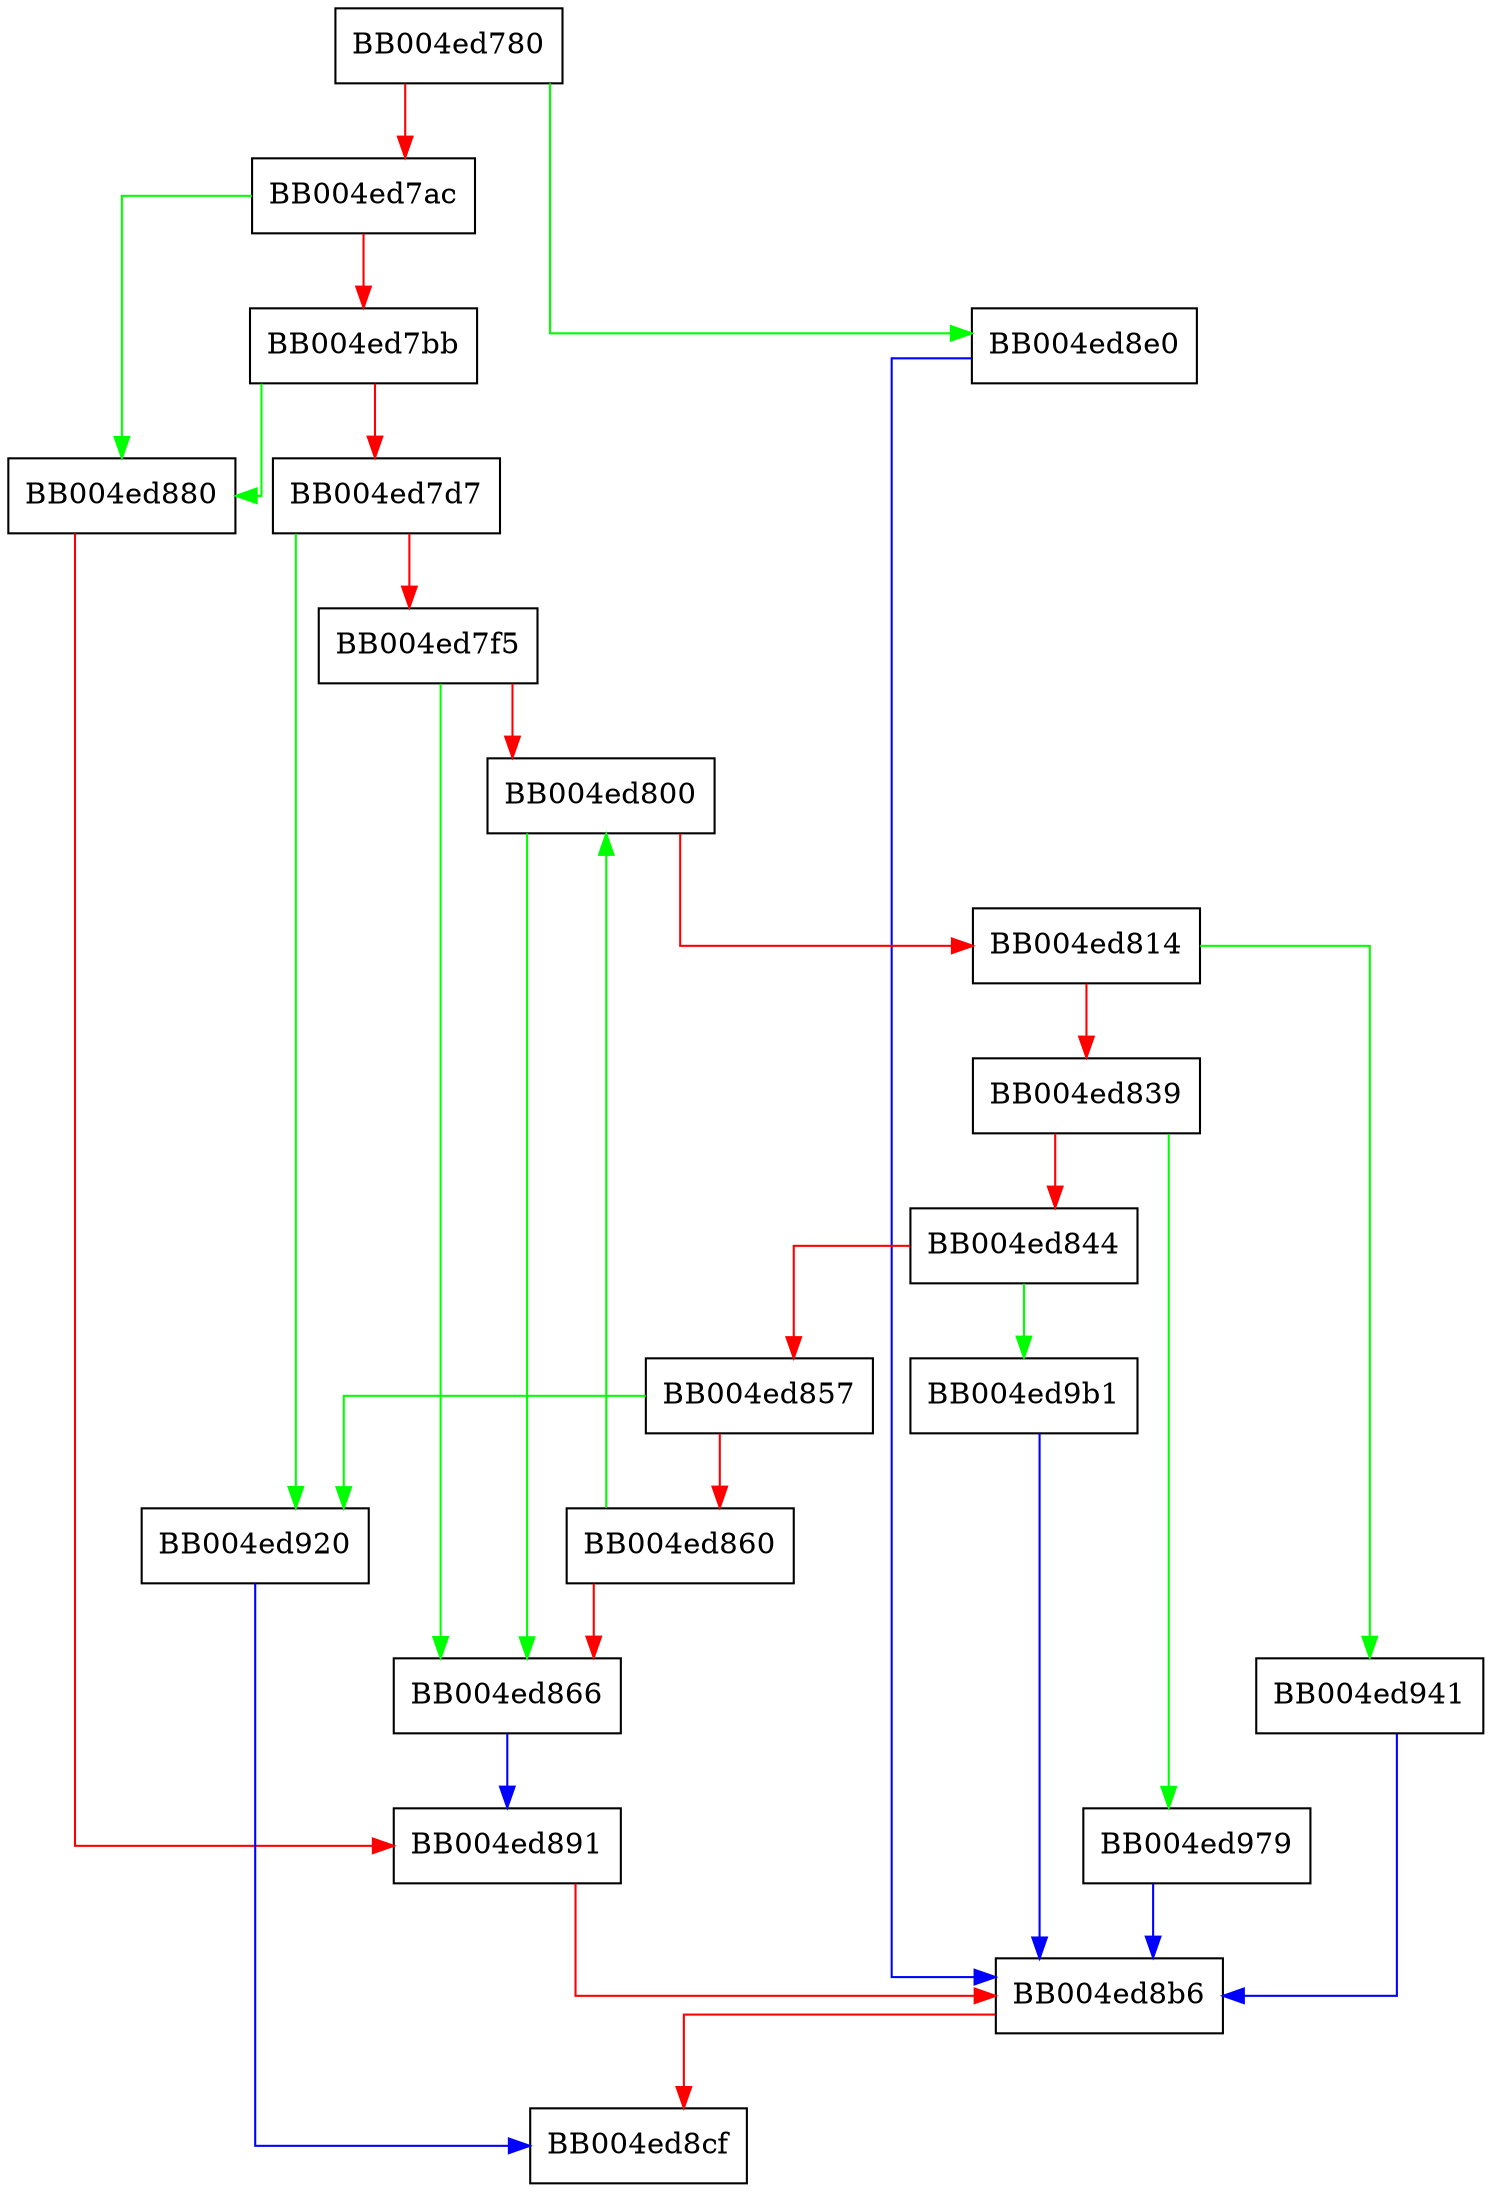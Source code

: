 digraph parse_ca_names {
  node [shape="box"];
  graph [splines=ortho];
  BB004ed780 -> BB004ed8e0 [color="green"];
  BB004ed780 -> BB004ed7ac [color="red"];
  BB004ed7ac -> BB004ed880 [color="green"];
  BB004ed7ac -> BB004ed7bb [color="red"];
  BB004ed7bb -> BB004ed880 [color="green"];
  BB004ed7bb -> BB004ed7d7 [color="red"];
  BB004ed7d7 -> BB004ed920 [color="green"];
  BB004ed7d7 -> BB004ed7f5 [color="red"];
  BB004ed7f5 -> BB004ed866 [color="green"];
  BB004ed7f5 -> BB004ed800 [color="red"];
  BB004ed800 -> BB004ed866 [color="green"];
  BB004ed800 -> BB004ed814 [color="red"];
  BB004ed814 -> BB004ed941 [color="green"];
  BB004ed814 -> BB004ed839 [color="red"];
  BB004ed839 -> BB004ed979 [color="green"];
  BB004ed839 -> BB004ed844 [color="red"];
  BB004ed844 -> BB004ed9b1 [color="green"];
  BB004ed844 -> BB004ed857 [color="red"];
  BB004ed857 -> BB004ed920 [color="green"];
  BB004ed857 -> BB004ed860 [color="red"];
  BB004ed860 -> BB004ed800 [color="green"];
  BB004ed860 -> BB004ed866 [color="red"];
  BB004ed866 -> BB004ed891 [color="blue"];
  BB004ed880 -> BB004ed891 [color="red"];
  BB004ed891 -> BB004ed8b6 [color="red"];
  BB004ed8b6 -> BB004ed8cf [color="red"];
  BB004ed8e0 -> BB004ed8b6 [color="blue"];
  BB004ed920 -> BB004ed8cf [color="blue"];
  BB004ed941 -> BB004ed8b6 [color="blue"];
  BB004ed979 -> BB004ed8b6 [color="blue"];
  BB004ed9b1 -> BB004ed8b6 [color="blue"];
}